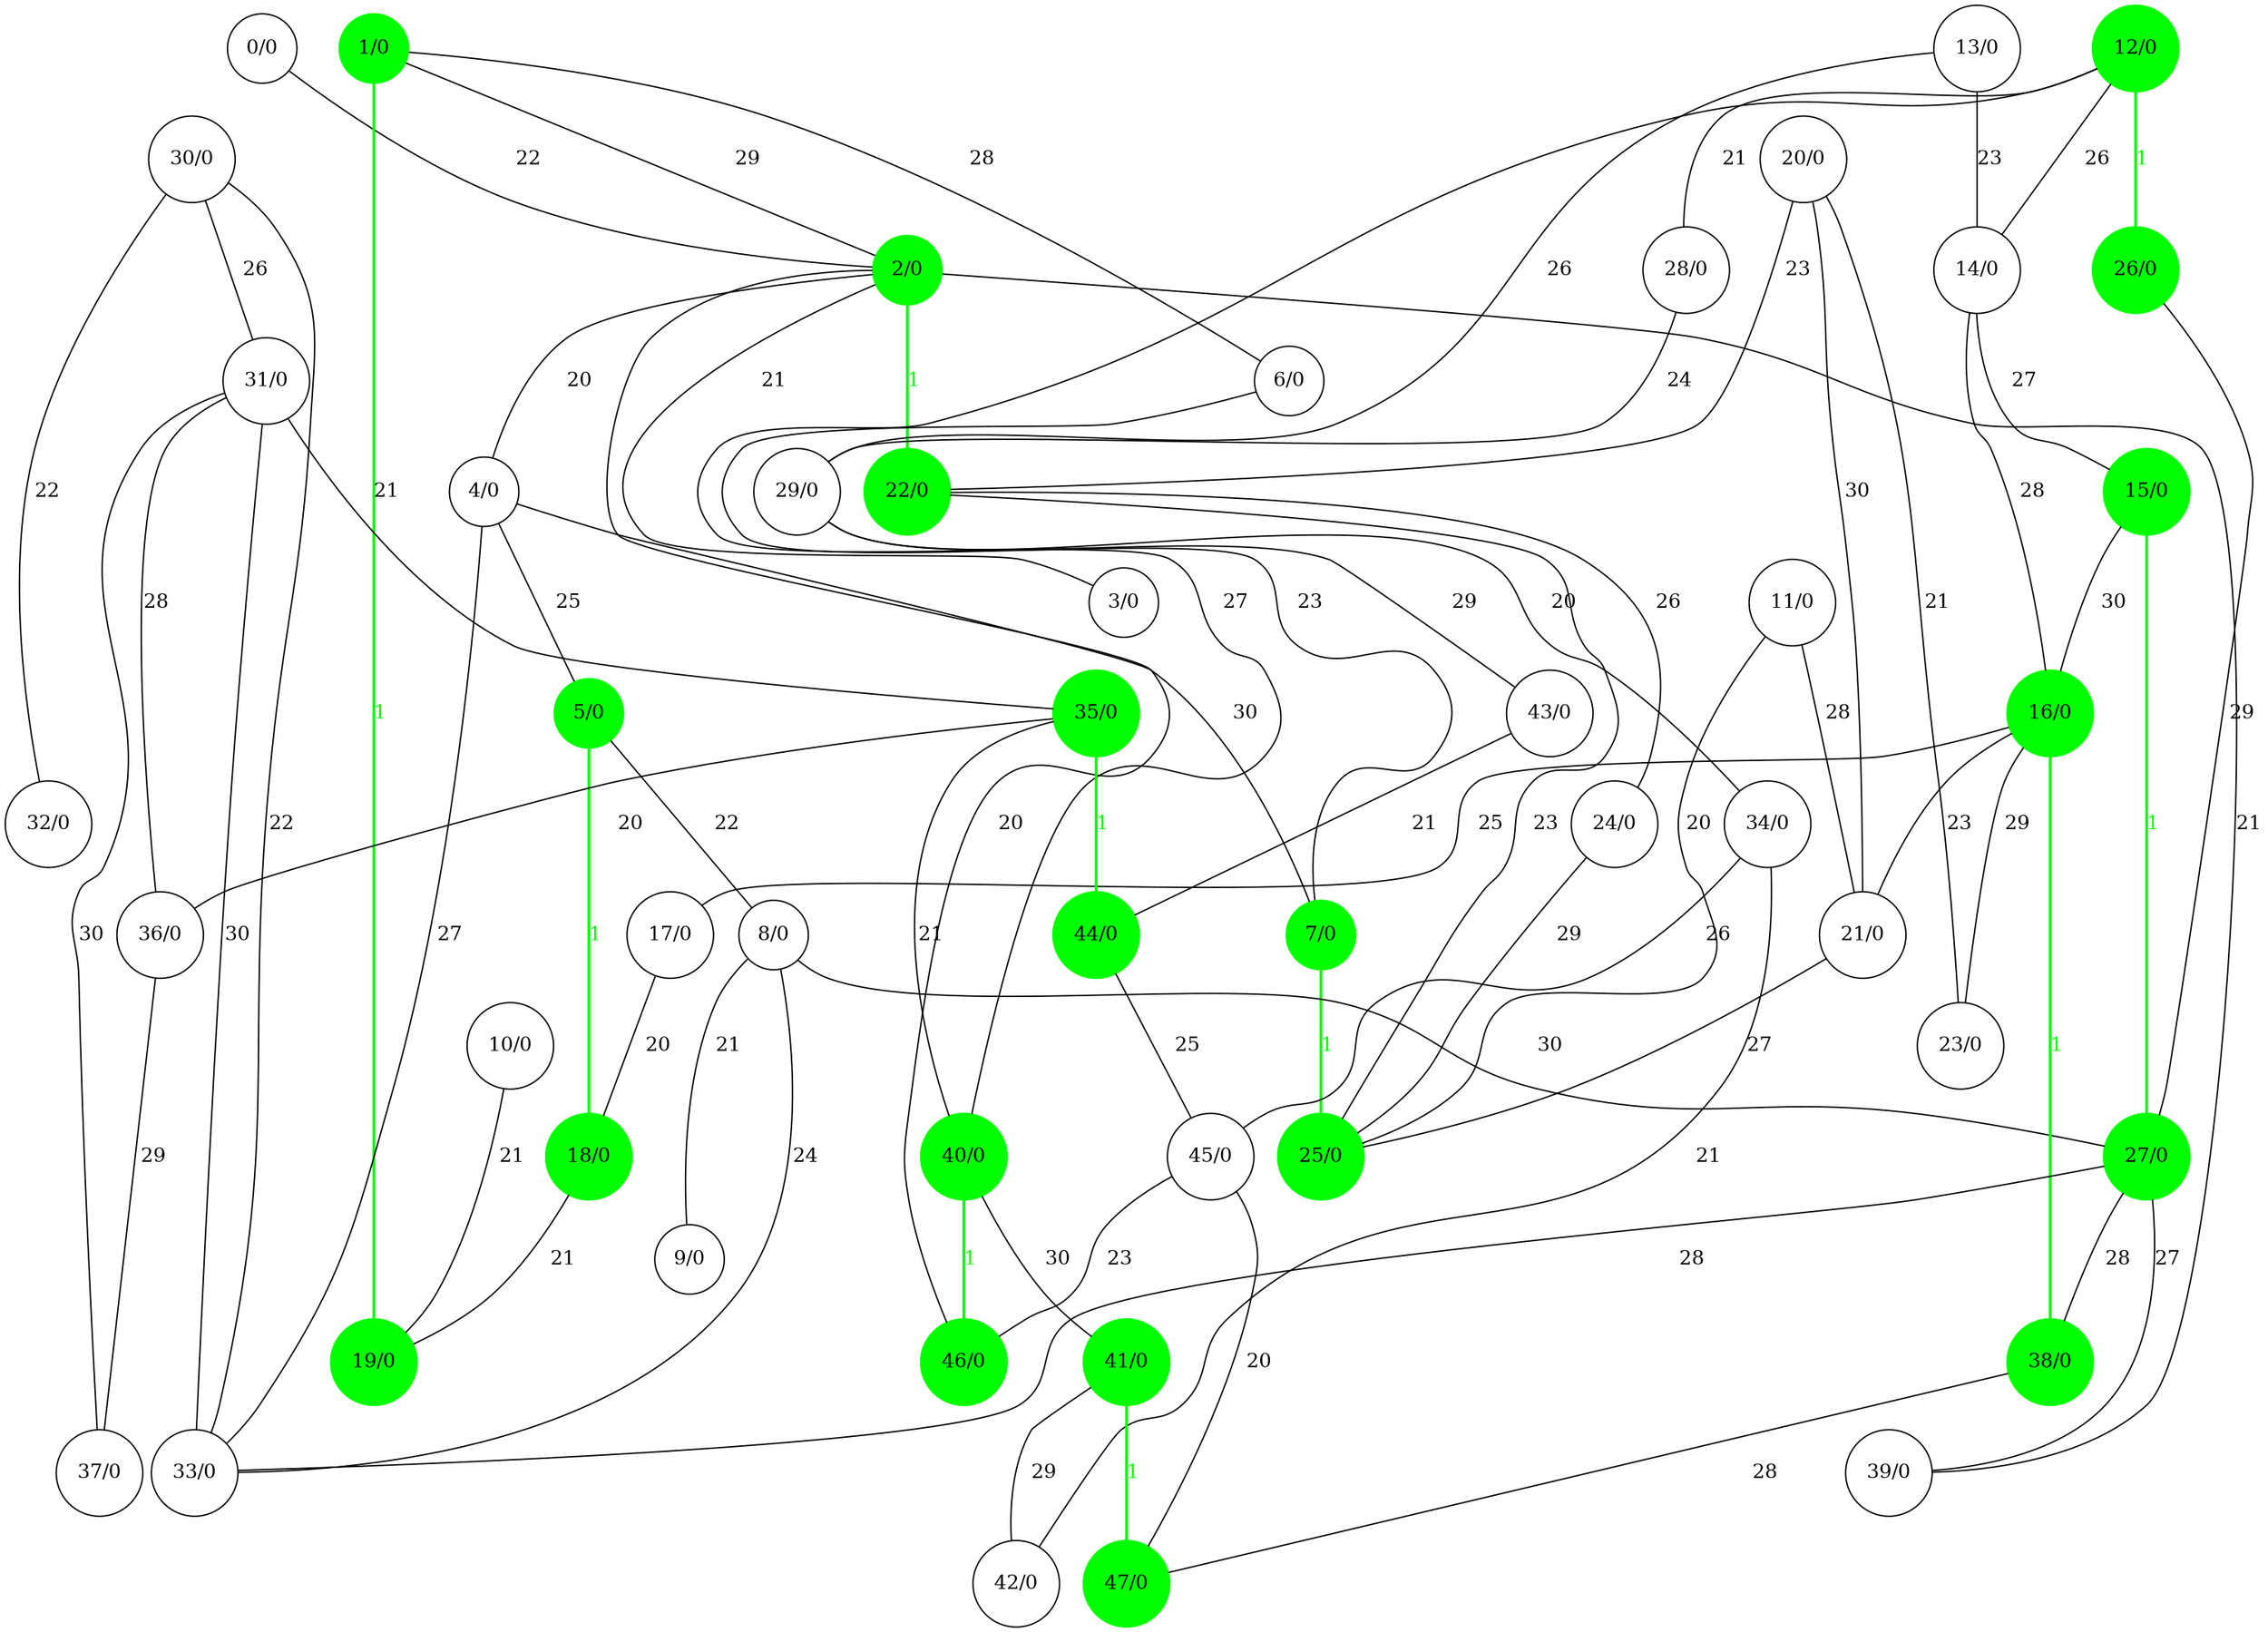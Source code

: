 graph G {
ratio=expand;
overlap=false;
size="20,20!";
0 [status=on, style="", weight=0, color="", Country=Canada, id=0, pos="-110,54!", Longitude="-110.2017", betweeness=0, shape=circle, Internal=1, Latitude="54.45018", label="0/0", type=normal, prob=0, true_status=on];
1 [status=on, style=filled, weight=0, color=green, Country=Canada, id=1, pos="-118,55!", Longitude="-118.80271", betweeness=0, shape=circle, Internal=1, Latitude="55.16667", label="1/0", type=green, prob=0, true_status=on];
2 [status=on, style=filled, weight=0, color=green, Country=Canada, id=2, pos="-113,53!", Longitude="-113.46871", betweeness=0, shape=circle, Internal=1, Latitude="53.55014", label="2/0", type=green, prob=0, true_status=on];
3 [status=on, style="", weight=0, color="", Country=Canada, id=3, pos="-111,56!", Longitude="-111.38519", betweeness=0, shape=circle, Internal=1, Latitude="56.7335", label="3/0", type=normal, prob=0, true_status=on];
4 [status=on, style="", weight=0, color="", Country=Canada, id=4, pos="-120,50!", Longitude="-120.3192", betweeness=0, shape=circle, Internal=1, Latitude="50.66648", label="4/0", type=normal, prob=0, true_status=on];
5 [status=on, style=filled, weight=0, color=green, Country="United States", id=5, pos="-73,40!", Longitude="-73.83708", betweeness=0, shape=circle, Internal=1, Latitude="40.9126", label="5/0", type=green, prob=0, true_status=on];
6 [status=on, style="", weight=0, color="", Country=Canada, id=6, pos="-120,55!", Longitude="-120.23616", betweeness=0, shape=circle, Internal=1, Latitude="55.7666", label="6/0", type=normal, prob=0, true_status=on];
7 [status=on, style=filled, weight=0, color=green, Country=Canada, id=7, pos="-122,53!", Longitude="-122.75301", betweeness=0, shape=circle, Internal=1, Latitude="53.9166", label="7/0", type=green, prob=0, true_status=on];
8 [status=on, style="", weight=0, color="", Country=Canada, id=8, pos="-119,49!", Longitude="-119.48568", betweeness=0, shape=circle, Internal=1, Latitude="49.88307", label="8/0", type=normal, prob=0, true_status=on];
9 [status=on, style="", weight=0, color="", Country=Canada, id=9, pos="-119,49!", Longitude="-119.58584", betweeness=0, shape=circle, Internal=1, Latitude="49.48062", label="9/0", type=normal, prob=0, true_status=on];
10 [status=on, style="", weight=0, color="", Country=Canada, id=10, pos="-66,50!", Longitude="-66.38208", betweeness=0, shape=circle, Internal=1, Latitude="50.20011", label="10/0", type=normal, prob=0, true_status=on];
11 [status=on, style="", weight=0, color="", Country=Canada, id=11, pos="-63,46!", Longitude="-63.12671", betweeness=0, shape=circle, Internal=1, Latitude="46.23525", label="11/0", type=normal, prob=0, true_status=on];
12 [status=on, style=filled, weight=0, color=green, Country="United States", id=12, pos="-74,40!", Longitude="-74.00597", betweeness=0, shape=circle, Internal=1, Latitude="40.71427", label="12/0", type=green, prob=0, true_status=on];
13 [status=on, style="", weight=0, color="", Country=Canada, id=13, pos="-75,45!", Longitude="-75.69812", betweeness=0, shape=circle, Internal=1, Latitude="45.41117", label="13/0", type=normal, prob=0, true_status=on];
14 [status=on, style="", weight=0, color="", Country=Canada, id=14, pos="-73,45!", Longitude="-73.58781", betweeness=0, shape=circle, Internal=1, Latitude="45.50884", label="14/0", type=normal, prob=0, true_status=on];
15 [status=on, style=filled, weight=0, color=green, Country=Canada, id=15, pos="-71,45!", Longitude="-71.89908", betweeness=0, shape=circle, Internal=1, Latitude="45.40008", label="15/0", type=green, prob=0, true_status=on];
16 [status=on, style=filled, weight=0, color=green, Country=Canada, id=16, pos="-71,46!", Longitude="-71.21454", betweeness=0, shape=circle, Internal=1, Latitude="46.81228", label="16/0", type=green, prob=0, true_status=on];
17 [status=on, style="", weight=0, color="", Country=Canada, id=17, pos="-71,48!", Longitude="-71.06352", betweeness=0, shape=circle, Internal=1, Latitude="48.42749", label="17/0", type=normal, prob=0, true_status=on];
18 [status=on, style=filled, weight=0, color=green, Country=Canada, id=18, pos="-68,48!", Longitude="-68.52396", betweeness=0, shape=circle, Internal=1, Latitude="48.44879", label="18/0", type=green, prob=0, true_status=on];
19 [status=on, style=filled, weight=0, color=green, Country=Canada, id=19, pos="-68,49!", Longitude="-68.14894", betweeness=0, shape=circle, Internal=1, Latitude="49.21679", label="19/0", type=green, prob=0, true_status=on];
20 [status=on, style="", weight=0, color="", Country=Canada, id=20, pos="-66,45!", Longitude="-66.06766", betweeness=0, shape=circle, Internal=1, Latitude="45.27271", label="20/0", type=normal, prob=0, true_status=on];
21 [status=on, style="", weight=0, color="", Country=Canada, id=21, pos="-64,46!", Longitude="-64.80186", betweeness=0, shape=circle, Internal=1, Latitude="46.11594", label="21/0", type=normal, prob=0, true_status=on];
22 [status=on, style=filled, weight=0, color=green, Country=Canada, id=22, pos="-63,44!", Longitude="-63.57333", betweeness=0, shape=circle, Internal=1, Latitude="44.646", label="22/0", type=green, prob=0, true_status=on];
23 [status=on, style="", weight=0, color="", Country=Canada, id=23, pos="-66,45!", Longitude="-66.66558", betweeness=0, shape=circle, Internal=1, Latitude="45.94541", label="23/0", type=normal, prob=0, true_status=on];
24 [status=on, style="", weight=0, color="", Country=Canada, id=24, pos="-52,47!", Longitude="-52.70931", betweeness=0, shape=circle, Internal=1, Latitude="47.56494", label="24/0", type=normal, prob=0, true_status=on];
25 [status=on, style=filled, weight=0, color=green, Country=Canada, id=25, pos="-63,45!", Longitude="-63.28198", betweeness=0, shape=circle, Internal=1, Latitude="45.36685", label="25/0", type=green, prob=0, true_status=on];
26 [status=on, style=filled, weight=0, color=green, Country=Canada, id=26, pos="-112,49!", Longitude="-112.81856", betweeness=0, shape=circle, Internal=1, Latitude="49.69999", label="26/0", type=green, prob=0, true_status=on];
27 [status=on, style=filled, weight=0, color=green, Country=Canada, id=27, pos="-114,51!", Longitude="-114.08529", betweeness=0, shape=circle, Internal=1, Latitude="51.05011", label="27/0", type=green, prob=0, true_status=on];
28 [status=on, style="", weight=0, color="", Country="United States", id=28, pos="-78,42!", Longitude="-78.87837", betweeness=0, shape=circle, Internal=1, Latitude="42.88645", label="28/0", type=normal, prob=0, true_status=on];
29 [status=on, style="", weight=0, color="", Country=Canada, id=29, pos="-79,43!", Longitude="-79.4163", betweeness=0, shape=circle, Internal=1, Latitude="43.70011", label="29/0", type=normal, prob=0, true_status=on];
30 [status=on, style="", weight=0, color="", Country=Canada, id=30, pos="-123,48!", Longitude="-123.3693", betweeness=0, shape=circle, Internal=1, Latitude="48.43294", label="30/0", type=normal, prob=0, true_status=on];
31 [status=on, style="", weight=0, color="", Country="United States", id=31, pos="-122,47!", Longitude="-122.33207", betweeness=0, shape=circle, Internal=1, Latitude="47.60621", label="31/0", type=normal, prob=0, true_status=on];
32 [status=on, style="", weight=0, color="", Country=Canada, id=32, pos="-124,49!", Longitude="-124.9936", betweeness=0, shape=circle, Internal=1, Latitude="49.68657", label="32/0", type=normal, prob=0, true_status=on];
33 [status=on, style="", weight=0, color="", Country=Canada, id=33, pos="-123,49!", Longitude="-123.11934", betweeness=0, shape=circle, Internal=1, Latitude="49.24966", label="33/0", type=normal, prob=0, true_status=on];
34 [status=on, style="", weight=0, color="", Country="United States", id=34, pos="-87,41!", Longitude="-87.65005", betweeness=0, shape=circle, Internal=1, Latitude="41.85003", label="34/0", type=normal, prob=0, true_status=on];
35 [status=on, style=filled, weight=0, color=green, Country="United States", id=35, pos="-118,34!", Longitude="-118.24368", betweeness=0, shape=circle, Internal=1, Latitude="34.05223", label="35/0", type=green, prob=0, true_status=on];
36 [status=on, style="", weight=0, color="", Country="United States", id=36, pos="-122,37!", Longitude="-122.14302", betweeness=0, shape=circle, Internal=1, Latitude="37.44188", label="36/0", type=normal, prob=0, true_status=on];
37 [status=on, style="", weight=0, color="", Country="United States", id=37, pos="-122,37!", Longitude="-122.41942", betweeness=0, shape=circle, Internal=1, Latitude="37.77493", label="37/0", type=normal, prob=0, true_status=on];
38 [status=on, style=filled, weight=0, color=green, Country=Canada, id=38, pos="-110,50!", Longitude="-110.66834", betweeness=0, shape=circle, Internal=1, Latitude="50.05006", label="38/0", type=green, prob=0, true_status=on];
39 [status=on, style="", weight=0, color="", Country=Canada, id=39, pos="-113,52!", Longitude="-113.802", betweeness=0, shape=circle, Internal=1, Latitude="52.26682", label="39/0", type=normal, prob=0, true_status=on];
40 [status=on, style=filled, weight=0, color=green, Country="United States", id=40, pos="-77,38!", Longitude="-77.03637", betweeness=0, shape=circle, Internal=1, Latitude="38.89511", label="40/0", type=green, prob=0, true_status=on];
41 [status=on, style=filled, weight=0, color=green, Country="United States", id=41, pos="-84,33!", Longitude="-84.38798", betweeness=0, shape=circle, Internal=1, Latitude="33.749", label="41/0", type=green, prob=0, true_status=on];
42 [status=on, style="", weight=0, color="", Country="United States", id=42, pos="-96,32!", Longitude="-96.80667", betweeness=0, shape=circle, Internal=1, Latitude="32.78306", label="42/0", type=normal, prob=0, true_status=on];
43 [status=on, style="", weight=0, color="", Country=Canada, id=43, pos="-80,46!", Longitude="-80.99001", betweeness=0, shape=circle, Internal=1, Latitude="46.49", label="43/0", type=normal, prob=0, true_status=on];
44 [status=on, style=filled, weight=0, color=green, Country=Canada, id=44, pos="-89,48!", Longitude="-89.31683", betweeness=0, shape=circle, Internal=1, Latitude="48.4001", label="44/0", type=green, prob=0, true_status=on];
45 [status=on, style="", weight=0, color="", Country=Canada, id=45, pos="-97,49!", Longitude="-97.14704", betweeness=0, shape=circle, Internal=1, Latitude="49.8844", label="45/0", type=normal, prob=0, true_status=on];
46 [status=on, style=filled, weight=0, color=green, Country=Canada, id=46, pos="-106,52!", Longitude="-106.63452", betweeness=0, shape=circle, Internal=1, Latitude="52.11679", label="46/0", type=green, prob=0, true_status=on];
47 [status=on, style=filled, weight=0, color=green, Country=Canada, id=47, pos="-104,50!", Longitude="-104.6178", betweeness=0, shape=circle, Internal=1, Latitude="50.45008", label="47/0", type=green, prob=0, true_status=on];
0 -- 2  [LinkType=Fiber, status=on, capacity=22, weight="0.00454545454545", color=black, LinkNote="Bell Canada  Routes", label=22, LinkLabel="Bell Canada Fiber Routes", key=0, type=normal, prob=0, true_status=on];
1 -- 2  [LinkType=Fiber, status=on, capacity=29, weight="0.00344827586207", color=black, LinkNote="Bell Canada  Routes", label=29, LinkLabel="Bell Canada Fiber Routes", key=0, type=normal, prob=0, true_status=on];
1 -- 19  [splitted_edge=False, style=bold, key=0, demand=1, color=green, fontcolor=green, type=green, root_edge="(1, 19)", label=1];
1 -- 6  [LinkType=Fiber, status=on, capacity=28, weight="0.00357142857143", color=black, LinkNote="Bell Canada  Routes", label=28, LinkLabel="Bell Canada Fiber Routes", key=0, type=normal, prob=0, true_status=on];
2 -- 3  [LinkType=Fiber, status=on, capacity=21, weight="0.0047619047619", color=black, LinkNote="Bell Canada  Routes", label=21, LinkLabel="Bell Canada Fiber Routes", key=0, type=normal, prob=0, true_status=on];
2 -- 4  [LinkType=Fiber, status=on, capacity=20, weight="0.005", color=black, LinkNote="Bell Canada  Routes", label=20, LinkLabel="Bell Canada Fiber Routes", key=0, type=normal, prob=0, true_status=on];
2 -- 39  [LinkType=Fiber, status=on, capacity=21, weight="0.0047619047619", color=black, LinkNote="Bell Canada  Routes", label=21, LinkLabel="Bell Canada Fiber Routes", key=0, type=normal, prob=0, true_status=on];
2 -- 46  [LinkType=Fiber, status=on, capacity=20, weight="0.005", color=black, LinkNote="Bell Canada  Routes", label=20, LinkLabel="Bell Canada Fiber Routes", key=0, type=normal, prob=0, true_status=on];
2 -- 22  [splitted_edge=False, style=bold, key=0, demand=1, color=green, fontcolor=green, type=green, root_edge="(2, 22)", label=1];
4 -- 33  [LinkType=Fiber, status=on, capacity=27, weight="0.0037037037037", color=black, LinkNote="Bell Canada  Routes", label=27, LinkLabel="Bell Canada Fiber Routes", key=0, type=normal, prob=0, true_status=on];
4 -- 5  [LinkType=Fiber, status=on, capacity=25, weight="0.004", color=black, LinkNote="Bell Canada  Routes", label=25, LinkLabel="Bell Canada Fiber Routes", key=0, type=normal, prob=0, true_status=on];
4 -- 7  [LinkType=Fiber, status=on, capacity=30, weight="0.00333333333333", color=black, LinkNote="Bell Canada  Routes", label=30, LinkLabel="Bell Canada Fiber Routes", key=0, type=normal, prob=0, true_status=on];
5 -- 8  [LinkType=Fiber, status=on, capacity=22, weight="0.00454545454545", color=black, LinkNote="Bell Canada  Routes", label=22, LinkLabel="Bell Canada Fiber Routes", key=0, type=normal, prob=0, true_status=on];
5 -- 18  [splitted_edge=False, style=bold, key=0, demand=1, color=green, fontcolor=green, type=green, root_edge="(5, 18)", label=1];
6 -- 7  [LinkType=Fiber, status=on, capacity=23, weight="0.00434782608696", color=black, LinkNote="Leased  Route", label=23, LinkLabel="Leased Fiber Route", key=0, type=normal, prob=0, true_status=on];
7 -- 25  [splitted_edge=False, style=bold, key=0, demand=1, color=green, fontcolor=green, type=green, root_edge="(7, 25)", label=1];
8 -- 9  [LinkType=Fiber, status=on, capacity=21, weight="0.0047619047619", color=black, LinkNote="Bell Canada  Routes", label=21, LinkLabel="Bell Canada Fiber Routes", key=0, type=normal, prob=0, true_status=on];
8 -- 27  [LinkType=Fiber, status=on, capacity=30, weight="0.00333333333333", color=black, LinkNote="Leased  Route", label=30, LinkLabel="Leased Fiber Route", key=0, type=normal, prob=0, true_status=on];
8 -- 33  [LinkType=Fiber, status=on, capacity=24, weight="0.00416666666667", color=black, LinkNote="Leased  Route", label=24, LinkLabel="Leased Fiber Route", key=0, type=normal, prob=0, true_status=on];
10 -- 19  [LinkType=Fiber, status=on, capacity=21, weight="0.0047619047619", color=black, LinkNote="Bell Canada  Routes", label=21, LinkLabel="Bell Canada Fiber Routes", key=0, type=normal, prob=0, true_status=on];
11 -- 25  [LinkType=Fiber, status=on, capacity=20, weight="0.005", color=black, LinkNote="Bell Canada  Routes", label=20, LinkLabel="Bell Canada Fiber Routes", key=0, type=normal, prob=0, true_status=on];
11 -- 21  [LinkType=Fiber, status=on, capacity=28, weight="0.00357142857143", color=black, LinkNote="Bell Canada  Routes", label=28, LinkLabel="Bell Canada Fiber Routes", key=0, type=normal, prob=0, true_status=on];
12 -- 40  [LinkType=Fiber, status=on, capacity=27, weight="0.0037037037037", color=black, LinkNote="Leased  Route", label=27, LinkLabel="Leased Fiber Route", key=0, type=normal, prob=0, true_status=on];
12 -- 26  [splitted_edge=False, style=bold, key=0, demand=1, color=green, fontcolor=green, type=green, root_edge="(12, 26)", label=1];
12 -- 28  [LinkType=Fiber, status=on, capacity=21, weight="0.0047619047619", color=black, LinkNote="Bell Canada  Routes", label=21, LinkLabel="Bell Canada Fiber Routes", key=0, type=normal, prob=0, true_status=on];
12 -- 14  [LinkType=Fiber, status=on, capacity=26, weight="0.00384615384615", color=black, LinkNote="Bell Canada  Routes", label=26, LinkLabel="Bell Canada Fiber Routes", key=0, type=normal, prob=0, true_status=on];
13 -- 29  [LinkType=Fiber, status=on, capacity=26, weight="0.00384615384615", color=black, LinkNote="Bell Canada  Routes", label=26, LinkLabel="Bell Canada Fiber Routes", key=0, type=normal, prob=0, true_status=on];
13 -- 14  [LinkType=Fiber, status=on, capacity=23, weight="0.00434782608696", color=black, LinkNote="Bell Canada  Routes", label=23, LinkLabel="Bell Canada Fiber Routes", key=0, type=normal, prob=0, true_status=on];
14 -- 16  [LinkType=Fiber, status=on, capacity=28, weight="0.00357142857143", color=black, LinkNote="Bell Canada  Routes", label=28, LinkLabel="Bell Canada Fiber Routes", key=0, type=normal, prob=0, true_status=on];
14 -- 15  [LinkType=Fiber, status=on, capacity=27, weight="0.0037037037037", color=black, LinkNote="Bell Canada  Routes", label=27, LinkLabel="Bell Canada Fiber Routes", key=0, type=normal, prob=0, true_status=on];
15 -- 16  [LinkType=Fiber, status=on, capacity=30, weight="0.00333333333333", color=black, LinkNote="Bell Canada  Routes", label=30, LinkLabel="Bell Canada Fiber Routes", key=0, type=normal, prob=0, true_status=on];
15 -- 27  [splitted_edge=False, style=bold, key=0, demand=1, color=green, fontcolor=green, type=green, root_edge="(15, 27)", label=1];
16 -- 38  [splitted_edge=False, style=bold, key=0, demand=1, color=green, fontcolor=green, type=green, root_edge="(16, 38)", label=1];
16 -- 17  [LinkType=Fiber, status=on, capacity=25, weight="0.004", color=black, LinkNote="Bell Canada  Routes", label=25, LinkLabel="Bell Canada Fiber Routes", key=0, type=normal, prob=0, true_status=on];
16 -- 21  [LinkType=Fiber, status=on, capacity=23, weight="0.00434782608696", color=black, LinkNote="Bell Canada  Routes", label=23, LinkLabel="Bell Canada Fiber Routes", key=0, type=normal, prob=0, true_status=on];
16 -- 23  [LinkType=Fiber, status=on, capacity=29, weight="0.00344827586207", color=black, LinkNote="Bell Canada  Routes", label=29, LinkLabel="Bell Canada Fiber Routes", key=0, type=normal, prob=0, true_status=on];
17 -- 18  [LinkType=Fiber, status=on, capacity=20, weight="0.005", color=black, LinkNote="Bell Canada  Routes", label=20, LinkLabel="Bell Canada Fiber Routes", key=0, type=normal, prob=0, true_status=on];
18 -- 19  [LinkType=Fiber, status=on, capacity=21, weight="0.0047619047619", color=black, LinkNote="Bell Canada  Routes", label=21, LinkLabel="Bell Canada Fiber Routes", key=0, type=normal, prob=0, true_status=on];
20 -- 21  [LinkType=Fiber, status=on, capacity=30, weight="0.00333333333333", color=black, LinkNote="Bell Canada  Routes", label=30, LinkLabel="Bell Canada Fiber Routes", key=0, type=normal, prob=0, true_status=on];
20 -- 22  [LinkType=Fiber, status=on, capacity=23, weight="0.00434782608696", color=black, LinkNote="Bell Canada  Routes", label=23, LinkLabel="Bell Canada Fiber Routes", key=0, type=normal, prob=0, true_status=on];
20 -- 23  [LinkType=Fiber, status=on, capacity=21, weight="0.0047619047619", color=black, LinkNote="Bell Canada  Routes", label=21, LinkLabel="Bell Canada Fiber Routes", key=0, type=normal, prob=0, true_status=on];
21 -- 25  [LinkType=Fiber, status=on, capacity=27, weight="0.0037037037037", color=black, LinkNote="Bell Canada  Routes", label=27, LinkLabel="Bell Canada Fiber Routes", key=0, type=normal, prob=0, true_status=on];
22 -- 24  [LinkType=Fiber, status=on, capacity=26, weight="0.00384615384615", color=black, LinkNote="Bell Canada  Routes", label=26, LinkLabel="Bell Canada Fiber Routes", key=0, type=normal, prob=0, true_status=on];
22 -- 25  [LinkType=Fiber, status=on, capacity=23, weight="0.00434782608696", color=black, LinkNote="Bell Canada  Routes", label=23, LinkLabel="Bell Canada Fiber Routes", key=0, type=normal, prob=0, true_status=on];
24 -- 25  [LinkType=Fiber, status=on, capacity=29, weight="0.00344827586207", color=black, LinkNote="Bell Canada  Routes", label=29, LinkLabel="Bell Canada Fiber Routes", key=0, type=normal, prob=0, true_status=on];
26 -- 27  [LinkType=Fiber, status=on, capacity=29, weight="0.00344827586207", color=black, LinkNote="Bell Canada  Routes", label=29, LinkLabel="Bell Canada Fiber Routes", key=0, type=normal, prob=0, true_status=on];
27 -- 33  [LinkType=Fiber, status=on, capacity=28, weight="0.00357142857143", color=black, LinkNote="Bell Canada  Routes", label=28, LinkLabel="Bell Canada Fiber Routes", key=0, type=normal, prob=0, true_status=on];
27 -- 38  [LinkType=Fiber, status=on, capacity=28, weight="0.00357142857143", color=black, LinkNote="Bell Canada  Routes", label=28, LinkLabel="Bell Canada Fiber Routes", key=0, type=normal, prob=0, true_status=on];
27 -- 39  [LinkType=Fiber, status=on, capacity=27, weight="0.0037037037037", color=black, LinkNote="Bell Canada  Routes", label=27, LinkLabel="Bell Canada Fiber Routes", key=0, type=normal, prob=0, true_status=on];
28 -- 29  [LinkType=Fiber, status=on, capacity=24, weight="0.00416666666667", color=black, LinkNote="Bell Canada  Routes", label=24, LinkLabel="Bell Canada Fiber Routes", key=0, type=normal, prob=0, true_status=on];
29 -- 34  [LinkType=Fiber, status=on, capacity=20, weight="0.005", color=black, LinkNote="Bell Canada  Routes", label=20, LinkLabel="Bell Canada Fiber Routes", key=0, type=normal, prob=0, true_status=on];
29 -- 43  [LinkType=Fiber, status=on, capacity=29, weight="0.00344827586207", color=black, LinkNote="Bell Canada  Routes", label=29, LinkLabel="Bell Canada Fiber Routes", key=0, type=normal, prob=0, true_status=on];
30 -- 32  [LinkType=Fiber, status=on, capacity=22, weight="0.00454545454545", color=black, LinkNote="Bell Canada  Routes", label=22, LinkLabel="Bell Canada Fiber Routes", key=0, type=normal, prob=0, true_status=on];
30 -- 33  [LinkType=Fiber, status=on, capacity=22, weight="0.00454545454545", color=black, LinkNote="Bell Canada  Routes", label=22, LinkLabel="Bell Canada Fiber Routes", key=0, type=normal, prob=0, true_status=on];
30 -- 31  [LinkType=Fiber, status=on, capacity=26, weight="0.00384615384615", color=black, LinkNote="Bell Canada  Routes", label=26, LinkLabel="Bell Canada Fiber Routes", key=0, type=normal, prob=0, true_status=on];
31 -- 33  [LinkType=Fiber, status=on, capacity=30, weight="0.00333333333333", color=black, LinkNote="Bell Canada  Routes", label=30, LinkLabel="Bell Canada Fiber Routes", key=0, type=normal, prob=0, true_status=on];
31 -- 35  [LinkType=Fiber, status=on, capacity=21, weight="0.0047619047619", color=black, LinkNote="Leased  Route", label=21, LinkLabel="Leased Fiber Route", key=0, type=normal, prob=0, true_status=on];
31 -- 36  [LinkType=Fiber, status=on, capacity=28, weight="0.00357142857143", color=black, LinkNote="Leased  Route", label=28, LinkLabel="Leased Fiber Route", key=0, type=normal, prob=0, true_status=on];
31 -- 37  [LinkType=Fiber, status=on, capacity=30, weight="0.00333333333333", color=black, LinkNote="Leased  Route", label=30, LinkLabel="Leased Fiber Route", key=0, type=normal, prob=0, true_status=on];
34 -- 42  [LinkType=Fiber, status=on, capacity=21, weight="0.0047619047619", color=black, LinkNote="Leased  Route", label=21, LinkLabel="Leased Fiber Route", key=0, type=normal, prob=0, true_status=on];
34 -- 45  [LinkType=Fiber, status=on, capacity=26, weight="0.00384615384615", color=black, LinkNote="Bell Canada  Routes", label=26, LinkLabel="Bell Canada Fiber Routes", key=0, type=normal, prob=0, true_status=on];
35 -- 40  [LinkType=Fiber, status=on, capacity=21, weight="0.0047619047619", color=black, LinkNote="Leased  Route", label=21, LinkLabel="Leased Fiber Route", key=0, type=normal, prob=0, true_status=on];
35 -- 44  [splitted_edge=False, style=bold, key=0, demand=1, color=green, fontcolor=green, type=green, root_edge="(35, 44)", label=1];
35 -- 36  [LinkType=Fiber, status=on, capacity=20, weight="0.005", color=black, LinkNote="Leased  Route", label=20, LinkLabel="Leased Fiber Route", key=0, type=normal, prob=0, true_status=on];
36 -- 37  [LinkType=Fiber, status=on, capacity=29, weight="0.00344827586207", color=black, LinkNote="Leased  Route", label=29, LinkLabel="Leased Fiber Route", key=0, type=normal, prob=0, true_status=on];
38 -- 47  [LinkType=Fiber, status=on, capacity=28, weight="0.00357142857143", color=black, LinkNote="Bell Canada  Routes", label=28, LinkLabel="Bell Canada Fiber Routes", key=0, type=normal, prob=0, true_status=on];
40 -- 41  [LinkType=Fiber, status=on, capacity=30, weight="0.00333333333333", color=black, LinkNote="Leased  Route", label=30, LinkLabel="Leased Fiber Route", key=0, type=normal, prob=0, true_status=on];
40 -- 46  [splitted_edge=False, style=bold, key=0, demand=1, color=green, fontcolor=green, type=green, root_edge="(40, 46)", label=1];
41 -- 42  [LinkType=Fiber, status=on, capacity=29, weight="0.00344827586207", color=black, LinkNote="Leased  Route", label=29, LinkLabel="Leased Fiber Route", key=0, type=normal, prob=0, true_status=on];
41 -- 47  [splitted_edge=False, style=bold, key=0, demand=1, color=green, fontcolor=green, type=green, root_edge="(41, 47)", label=1];
43 -- 44  [LinkType=Fiber, status=on, capacity=21, weight="0.0047619047619", color=black, LinkNote="Bell Canada  Routes", label=21, LinkLabel="Bell Canada Fiber Routes", key=0, type=normal, prob=0, true_status=on];
44 -- 45  [LinkType=Fiber, status=on, capacity=25, weight="0.004", color=black, LinkNote="Bell Canada  Routes", label=25, LinkLabel="Bell Canada Fiber Routes", key=0, type=normal, prob=0, true_status=on];
45 -- 46  [LinkType=Fiber, status=on, capacity=23, weight="0.00434782608696", color=black, LinkNote="Bell Canada  Routes", label=23, LinkLabel="Bell Canada Fiber Routes", key=0, type=normal, prob=0, true_status=on];
45 -- 47  [LinkType=Fiber, status=on, capacity=20, weight="0.005", color=black, LinkNote="Bell Canada  Routes", label=20, LinkLabel="Bell Canada Fiber Routes", key=0, type=normal, prob=0, true_status=on];
}
